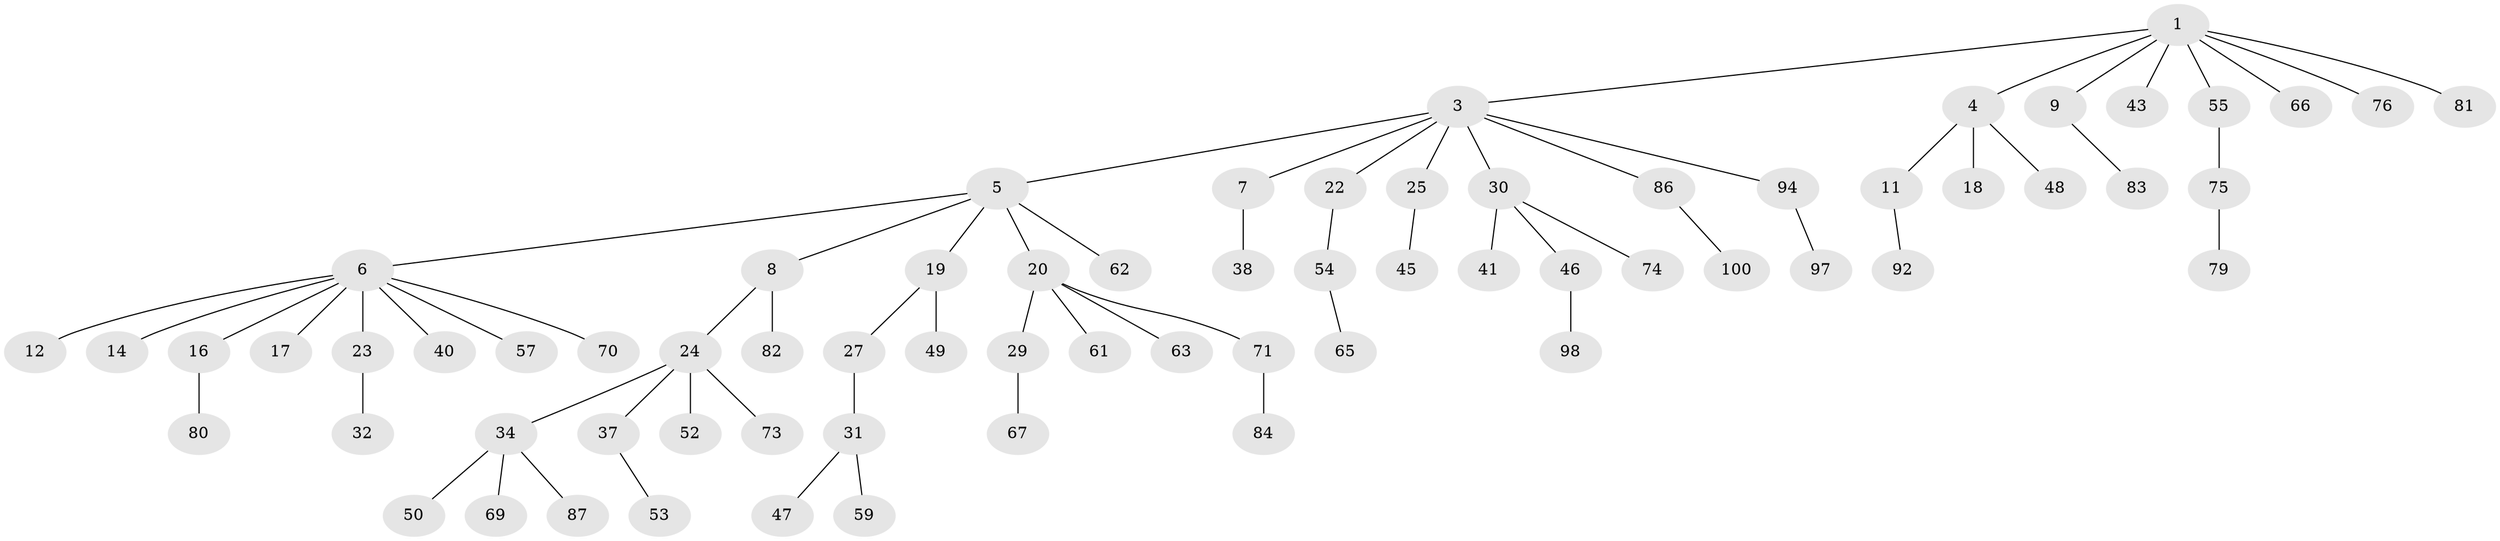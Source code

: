 // original degree distribution, {7: 0.01, 3: 0.13, 8: 0.01, 5: 0.03, 4: 0.05, 2: 0.27, 6: 0.01, 1: 0.49}
// Generated by graph-tools (version 1.1) at 2025/38/02/21/25 10:38:55]
// undirected, 69 vertices, 68 edges
graph export_dot {
graph [start="1"]
  node [color=gray90,style=filled];
  1 [super="+2"];
  3 [super="+42"];
  4 [super="+95"];
  5 [super="+13"];
  6 [super="+10"];
  7 [super="+15"];
  8 [super="+51"];
  9 [super="+44"];
  11 [super="+39"];
  12;
  14;
  16 [super="+26"];
  17 [super="+21"];
  18;
  19;
  20 [super="+28"];
  22;
  23;
  24 [super="+33"];
  25 [super="+85"];
  27;
  29;
  30 [super="+35"];
  31 [super="+36"];
  32;
  34 [super="+56"];
  37;
  38 [super="+60"];
  40 [super="+90"];
  41;
  43 [super="+88"];
  45;
  46 [super="+64"];
  47;
  48;
  49;
  50;
  52 [super="+58"];
  53 [super="+68"];
  54;
  55 [super="+91"];
  57;
  59 [super="+78"];
  61;
  62;
  63;
  65 [super="+77"];
  66 [super="+93"];
  67 [super="+89"];
  69;
  70 [super="+72"];
  71;
  73;
  74;
  75 [super="+99"];
  76;
  79;
  80;
  81;
  82 [super="+96"];
  83;
  84;
  86;
  87;
  92;
  94;
  97;
  98;
  100;
  1 -- 3;
  1 -- 4;
  1 -- 43;
  1 -- 55;
  1 -- 76;
  1 -- 81;
  1 -- 66;
  1 -- 9;
  3 -- 5;
  3 -- 7;
  3 -- 22;
  3 -- 25;
  3 -- 30;
  3 -- 94;
  3 -- 86;
  4 -- 11;
  4 -- 18;
  4 -- 48;
  5 -- 6;
  5 -- 8;
  5 -- 20;
  5 -- 19;
  5 -- 62;
  6 -- 12;
  6 -- 16;
  6 -- 17;
  6 -- 23;
  6 -- 70;
  6 -- 40;
  6 -- 57;
  6 -- 14;
  7 -- 38;
  8 -- 24;
  8 -- 82;
  9 -- 83;
  11 -- 92;
  16 -- 80;
  19 -- 27;
  19 -- 49;
  20 -- 61;
  20 -- 63;
  20 -- 29;
  20 -- 71;
  22 -- 54;
  23 -- 32;
  24 -- 52;
  24 -- 73;
  24 -- 34;
  24 -- 37;
  25 -- 45;
  27 -- 31;
  29 -- 67;
  30 -- 41;
  30 -- 46;
  30 -- 74;
  31 -- 47;
  31 -- 59;
  34 -- 50;
  34 -- 69;
  34 -- 87;
  37 -- 53;
  46 -- 98;
  54 -- 65;
  55 -- 75;
  71 -- 84;
  75 -- 79;
  86 -- 100;
  94 -- 97;
}
